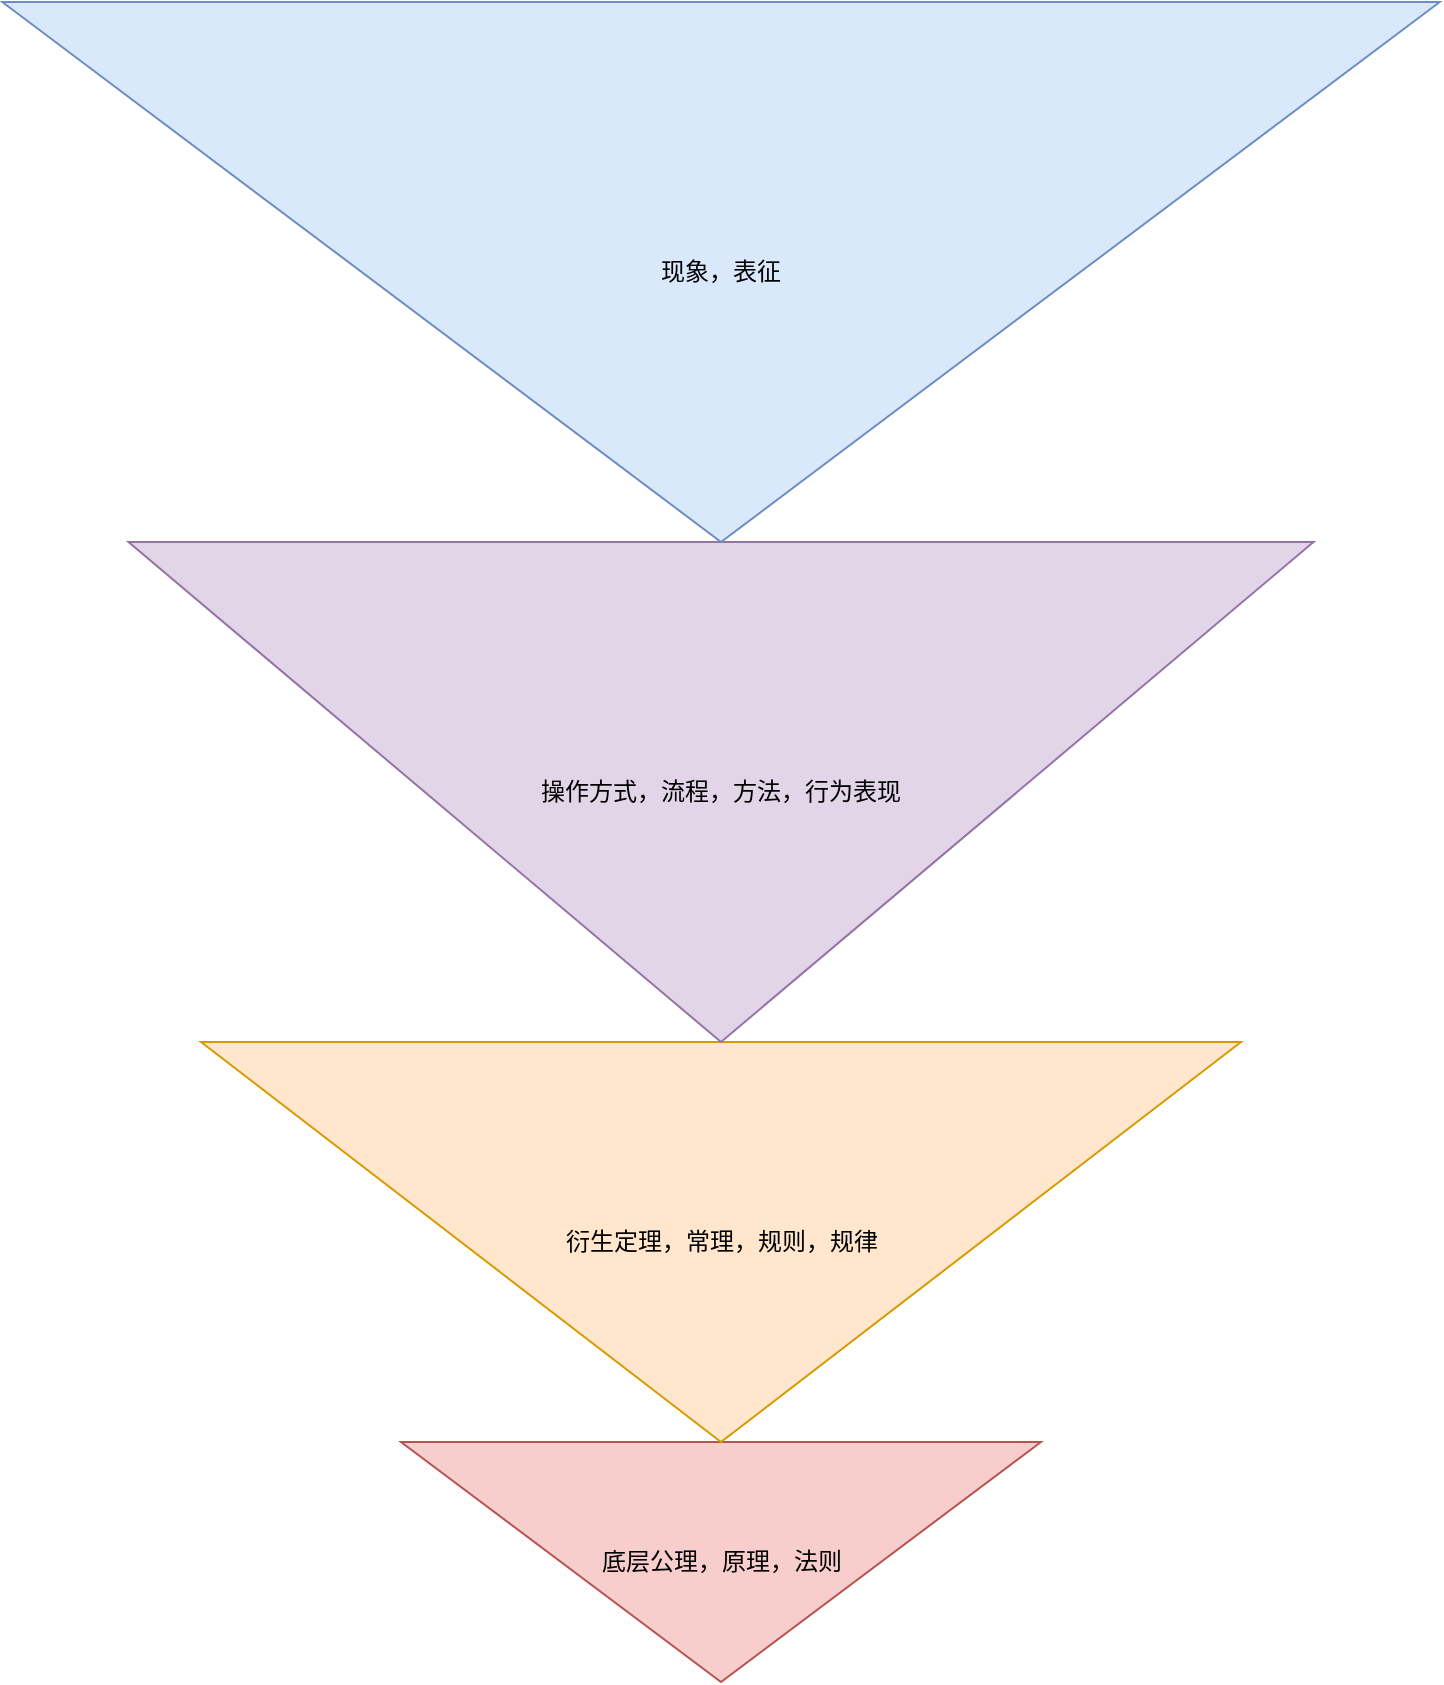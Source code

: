 <mxfile version="22.0.8" type="github">
  <diagram id="5jEfxVwqZtwkkLB00oML" name="Page-1">
    <mxGraphModel dx="1849" dy="1657" grid="1" gridSize="10" guides="1" tooltips="1" connect="1" arrows="1" fold="1" page="0" pageScale="1" pageWidth="827" pageHeight="1169" background="none" math="0" shadow="0">
      <root>
        <mxCell id="0" />
        <mxCell id="1" parent="0" />
        <mxCell id="zfoCIFpN8vsJhcAPJhjp-3" value="底层公理，原理，法则" style="triangle;whiteSpace=wrap;html=1;direction=south;fillColor=#f8cecc;strokeColor=#b85450;" parent="1" vertex="1">
          <mxGeometry x="287.5" y="250" width="320" height="120" as="geometry" />
        </mxCell>
        <mxCell id="zfoCIFpN8vsJhcAPJhjp-4" value="衍生定理，常理，规则，规律" style="triangle;whiteSpace=wrap;html=1;direction=south;fillColor=#ffe6cc;strokeColor=#d79b00;" parent="1" vertex="1">
          <mxGeometry x="187.5" y="50" width="520" height="200" as="geometry" />
        </mxCell>
        <mxCell id="zfoCIFpN8vsJhcAPJhjp-5" value="操作方式，流程，方法，行为表现" style="triangle;whiteSpace=wrap;html=1;direction=south;fillColor=#e1d5e7;strokeColor=#9673a6;" parent="1" vertex="1">
          <mxGeometry x="151.25" y="-200" width="592.5" height="250" as="geometry" />
        </mxCell>
        <mxCell id="io5WxCJjuFqjQNMGVE2Q-1" value="现象，表征" style="triangle;whiteSpace=wrap;html=1;direction=south;fillColor=#dae8fc;strokeColor=#6c8ebf;" vertex="1" parent="1">
          <mxGeometry x="88.13" y="-470" width="718.75" height="270" as="geometry" />
        </mxCell>
      </root>
    </mxGraphModel>
  </diagram>
</mxfile>
